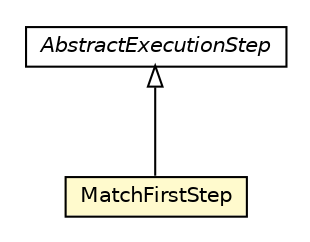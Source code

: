#!/usr/local/bin/dot
#
# Class diagram 
# Generated by UMLGraph version R5_6-24-gf6e263 (http://www.umlgraph.org/)
#

digraph G {
	edge [fontname="Helvetica",fontsize=10,labelfontname="Helvetica",labelfontsize=10];
	node [fontname="Helvetica",fontsize=10,shape=plaintext];
	nodesep=0.25;
	ranksep=0.5;
	// com.orientechnologies.orient.core.sql.executor.AbstractExecutionStep
	c1121511 [label=<<table title="com.orientechnologies.orient.core.sql.executor.AbstractExecutionStep" border="0" cellborder="1" cellspacing="0" cellpadding="2" port="p" href="./AbstractExecutionStep.html">
		<tr><td><table border="0" cellspacing="0" cellpadding="1">
<tr><td align="center" balign="center"><font face="Helvetica-Oblique"> AbstractExecutionStep </font></td></tr>
		</table></td></tr>
		</table>>, URL="./AbstractExecutionStep.html", fontname="Helvetica", fontcolor="black", fontsize=10.0];
	// com.orientechnologies.orient.core.sql.executor.MatchFirstStep
	c1121593 [label=<<table title="com.orientechnologies.orient.core.sql.executor.MatchFirstStep" border="0" cellborder="1" cellspacing="0" cellpadding="2" port="p" bgcolor="lemonChiffon" href="./MatchFirstStep.html">
		<tr><td><table border="0" cellspacing="0" cellpadding="1">
<tr><td align="center" balign="center"> MatchFirstStep </td></tr>
		</table></td></tr>
		</table>>, URL="./MatchFirstStep.html", fontname="Helvetica", fontcolor="black", fontsize=10.0];
	//com.orientechnologies.orient.core.sql.executor.MatchFirstStep extends com.orientechnologies.orient.core.sql.executor.AbstractExecutionStep
	c1121511:p -> c1121593:p [dir=back,arrowtail=empty];
}

